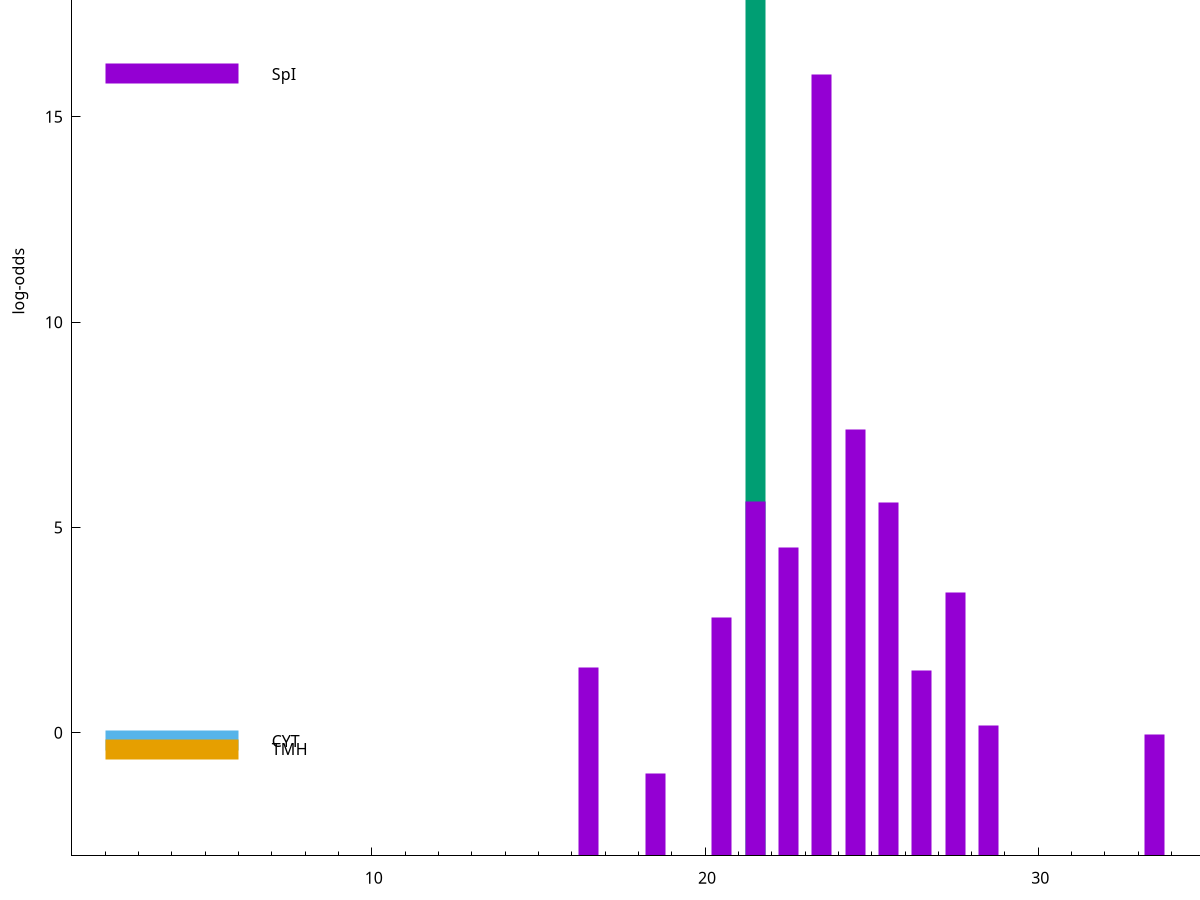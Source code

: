 set title "LipoP predictions for SRR4065679.gff"
set size 2., 1.4
set xrange [1:70] 
set mxtics 10
set yrange [-3:25]
set y2range [0:28]
set ylabel "log-odds"
set term postscript eps color solid "Helvetica" 30
set output "SRR4065679.gff12.eps"
set arrow from 2,19.5726 to 6,19.5726 nohead lt 2 lw 20
set label "SpII" at 7,19.5726
set arrow from 2,16.0466 to 6,16.0466 nohead lt 1 lw 20
set label "SpI" at 7,16.0466
set arrow from 2,-0.200913 to 6,-0.200913 nohead lt 3 lw 20
set label "CYT" at 7,-0.200913
set arrow from 2,-0.397434 to 6,-0.397434 nohead lt 4 lw 20
set label "TMH" at 7,-0.397434
set arrow from 2,19.5726 to 6,19.5726 nohead lt 2 lw 20
set label "SpII" at 7,19.5726
# NOTE: The scores below are the log-odds scores with the threshold
# NOTE: subtracted (a hack to make gnuplot make the histogram all
# NOTE: look nice).
plot "-" axes x1y2 title "" with impulses lt 2 lw 20, "-" axes x1y2 title "" with impulses lt 1 lw 20
21.500000 22.572600
e
23.500000 19.039900
24.500000 10.378600
21.500000 8.629880
25.500000 8.605400
22.500000 7.517650
27.500000 6.423530
20.500000 5.807230
16.500000 4.598100
26.500000 4.510250
28.500000 3.171155
33.500000 2.963907
18.500000 2.006443
e
exit
